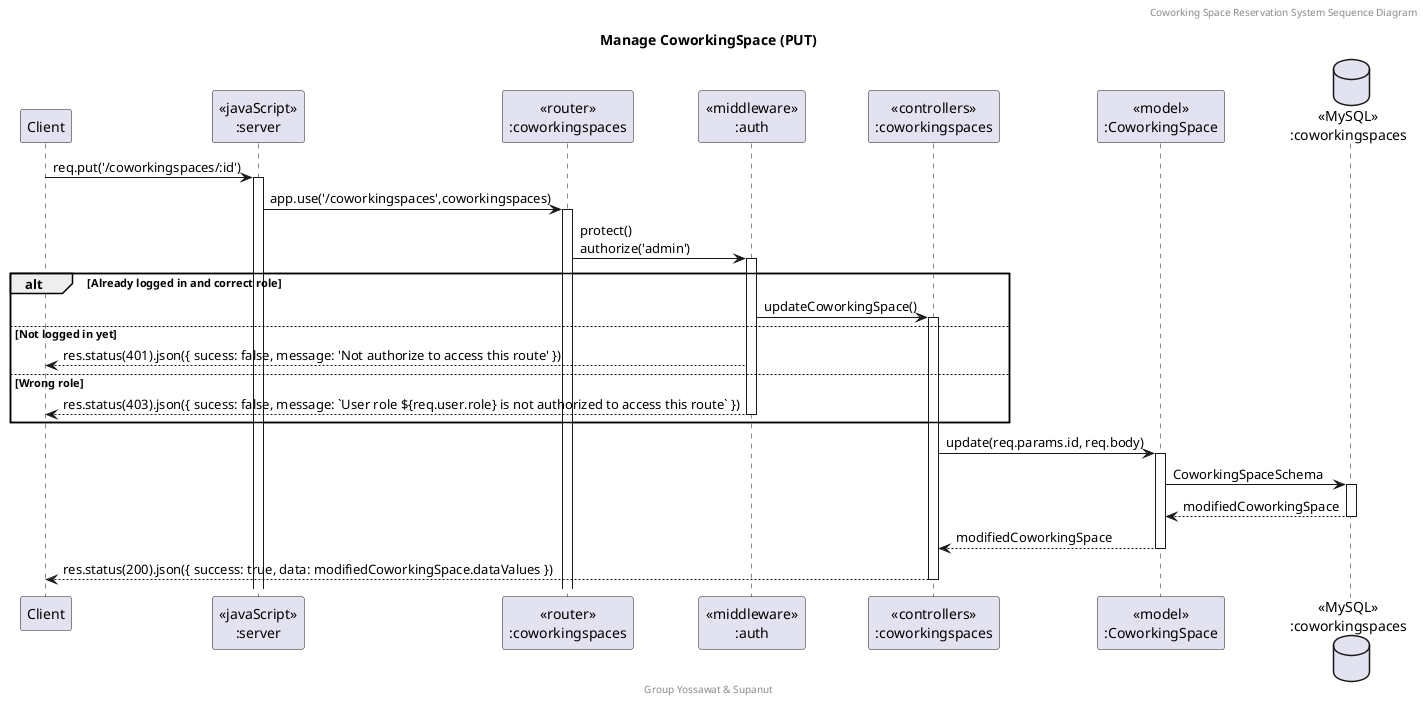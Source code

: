 @startuml Manage CoworkingSpace (PUT)

header Coworking Space Reservation System Sequence Diagram
footer Group Yossawat & Supanut
title "Manage CoworkingSpace (PUT)"

participant "Client" as client
participant "<<javaScript>>\n:server" as server
participant "<<router>>\n:coworkingspaces" as routerCoworkingSpaces
participant "<<middleware>>\n:auth" as middleware
participant "<<controllers>>\n:coworkingspaces" as controllersCoworkingSpaces
participant "<<model>>\n:CoworkingSpace" as modelCoworkingSpace
database "<<MySQL>>\n:coworkingspaces" as CoworkingSpacesDatabase

client->server ++:req.put('/coworkingspaces/:id')
server->routerCoworkingSpaces ++:app.use('/coworkingspaces',coworkingspaces)
routerCoworkingSpaces -> middleware ++:protect()\nauthorize('admin')
alt Already logged in and correct role
    middleware -> controllersCoworkingSpaces ++: updateCoworkingSpace()
else Not logged in yet
    middleware --> client : res.status(401).json({ sucess: false, message: 'Not authorize to access this route' })
else Wrong role
    middleware --> client --: res.status(403).json({ sucess: false, message: `User role ${req.user.role} is not authorized to access this route` })
end
controllersCoworkingSpaces-> modelCoworkingSpace ++:update(req.params.id, req.body)
modelCoworkingSpace -> CoworkingSpacesDatabase ++: CoworkingSpaceSchema
CoworkingSpacesDatabase --> modelCoworkingSpace --: modifiedCoworkingSpace
controllersCoworkingSpaces <-- modelCoworkingSpace --: modifiedCoworkingSpace
controllersCoworkingSpaces-->client --: res.status(200).json({ success: true, data: modifiedCoworkingSpace.dataValues })

@enduml
